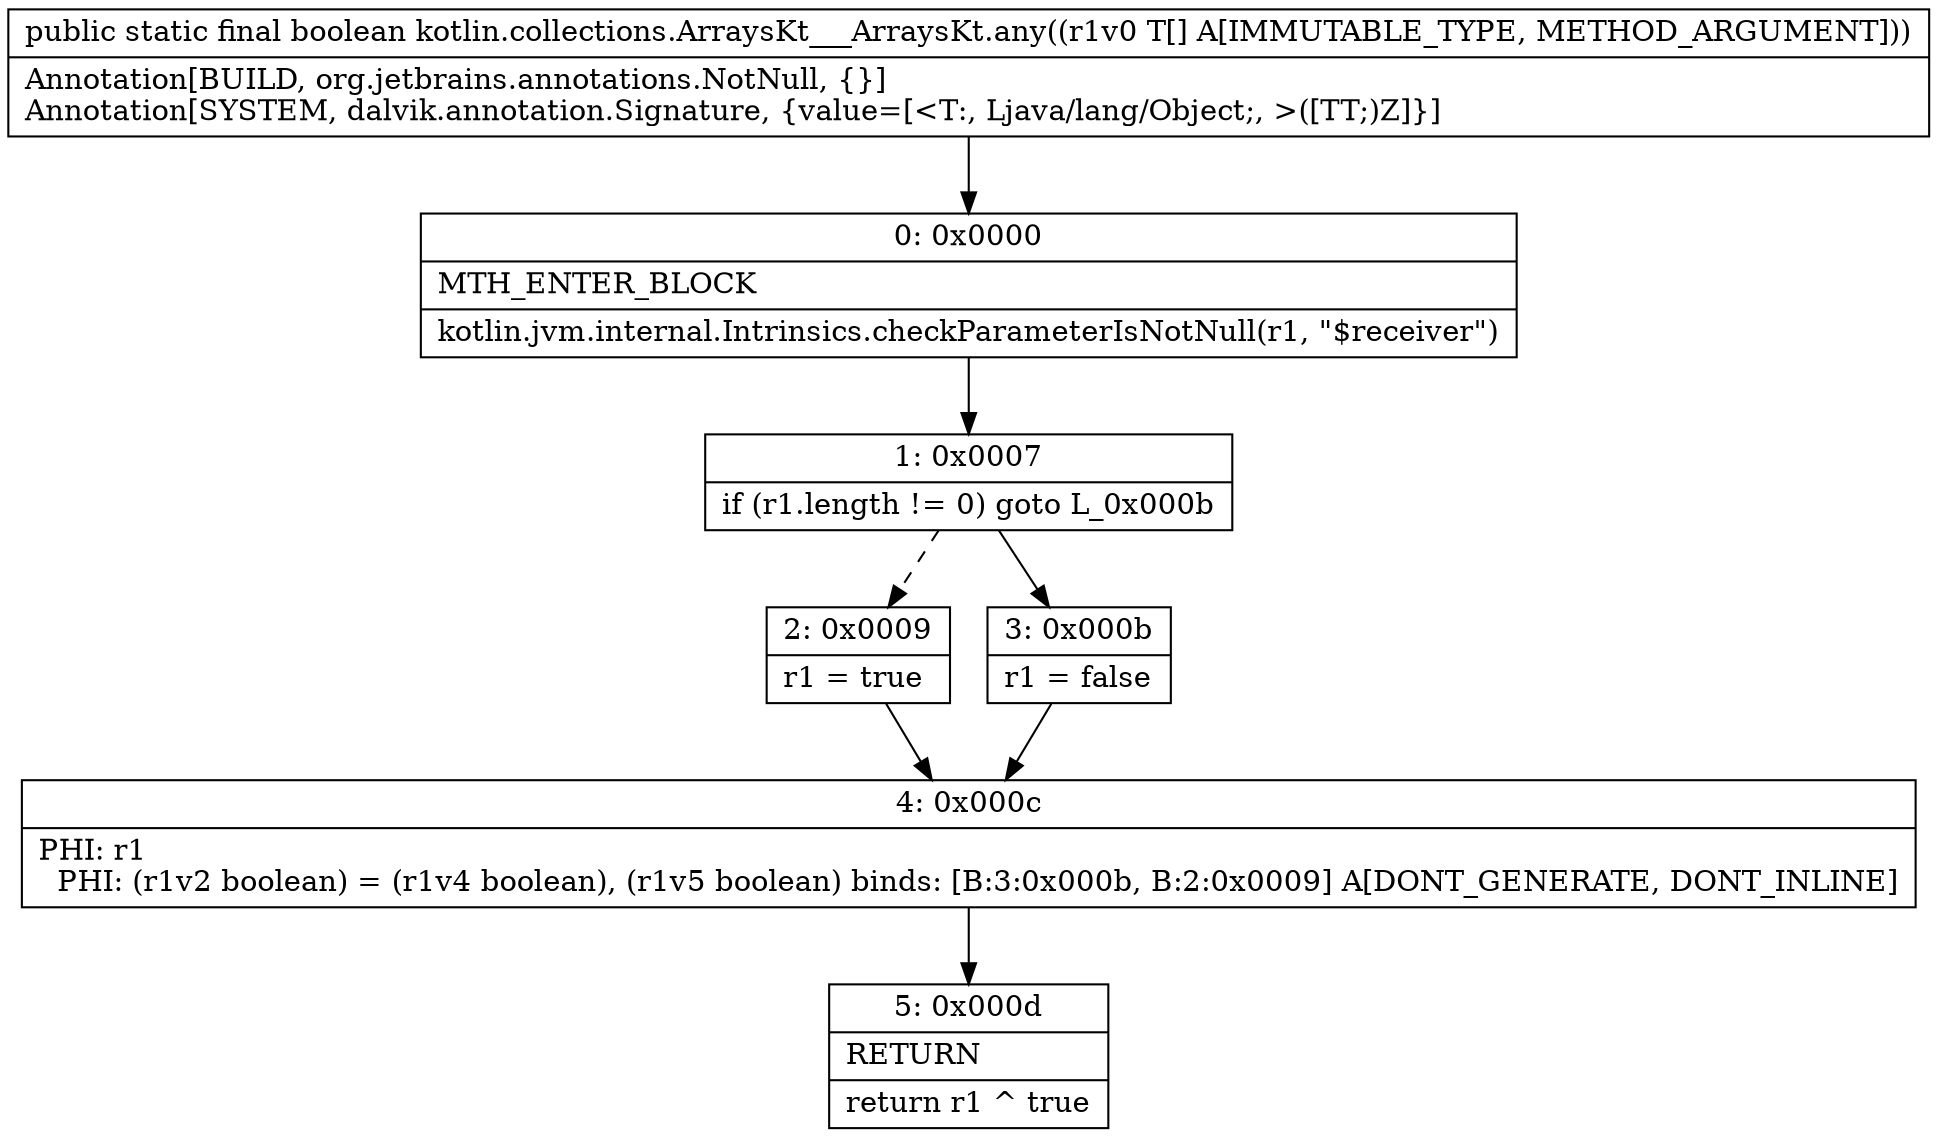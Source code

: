 digraph "CFG forkotlin.collections.ArraysKt___ArraysKt.any([Ljava\/lang\/Object;)Z" {
Node_0 [shape=record,label="{0\:\ 0x0000|MTH_ENTER_BLOCK\l|kotlin.jvm.internal.Intrinsics.checkParameterIsNotNull(r1, \"$receiver\")\l}"];
Node_1 [shape=record,label="{1\:\ 0x0007|if (r1.length != 0) goto L_0x000b\l}"];
Node_2 [shape=record,label="{2\:\ 0x0009|r1 = true\l}"];
Node_3 [shape=record,label="{3\:\ 0x000b|r1 = false\l}"];
Node_4 [shape=record,label="{4\:\ 0x000c|PHI: r1 \l  PHI: (r1v2 boolean) = (r1v4 boolean), (r1v5 boolean) binds: [B:3:0x000b, B:2:0x0009] A[DONT_GENERATE, DONT_INLINE]\l}"];
Node_5 [shape=record,label="{5\:\ 0x000d|RETURN\l|return r1 ^ true\l}"];
MethodNode[shape=record,label="{public static final boolean kotlin.collections.ArraysKt___ArraysKt.any((r1v0 T[] A[IMMUTABLE_TYPE, METHOD_ARGUMENT]))  | Annotation[BUILD, org.jetbrains.annotations.NotNull, \{\}]\lAnnotation[SYSTEM, dalvik.annotation.Signature, \{value=[\<T:, Ljava\/lang\/Object;, \>([TT;)Z]\}]\l}"];
MethodNode -> Node_0;
Node_0 -> Node_1;
Node_1 -> Node_2[style=dashed];
Node_1 -> Node_3;
Node_2 -> Node_4;
Node_3 -> Node_4;
Node_4 -> Node_5;
}

